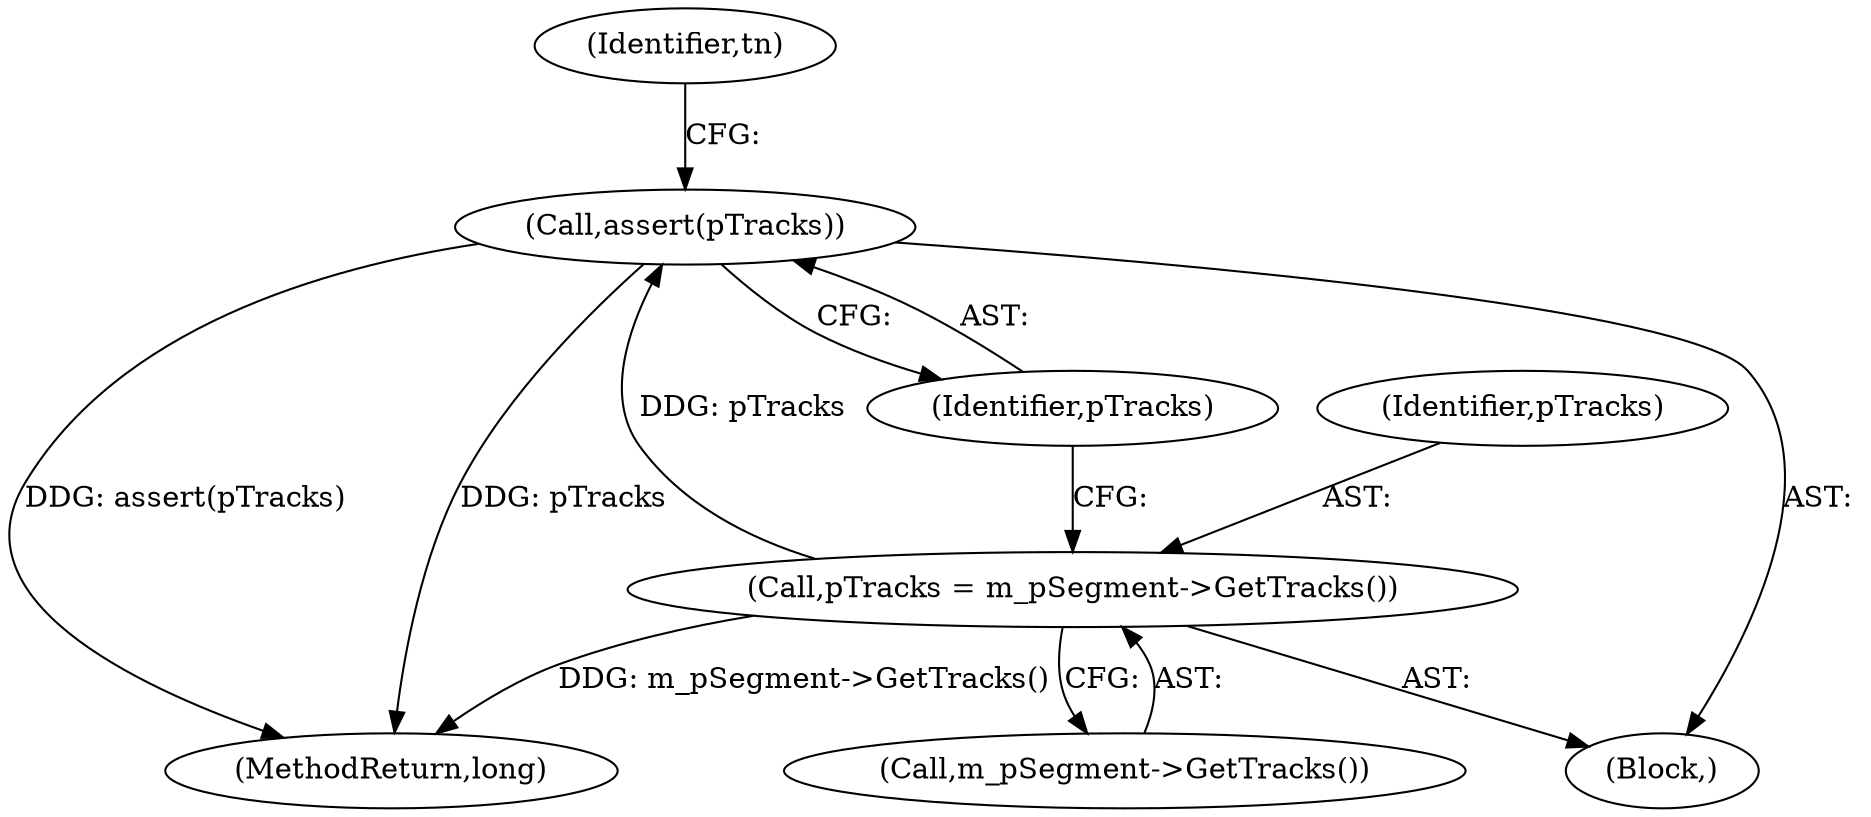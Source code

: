 digraph "0_Android_cc274e2abe8b2a6698a5c47d8aa4bb45f1f9538d_56@API" {
"1000228" [label="(Call,assert(pTracks))"];
"1000225" [label="(Call,pTracks = m_pSegment->GetTracks())"];
"1000229" [label="(Identifier,pTracks)"];
"1000226" [label="(Identifier,pTracks)"];
"1000228" [label="(Call,assert(pTracks))"];
"1000363" [label="(MethodReturn,long)"];
"1000232" [label="(Identifier,tn)"];
"1000225" [label="(Call,pTracks = m_pSegment->GetTracks())"];
"1000115" [label="(Block,)"];
"1000227" [label="(Call,m_pSegment->GetTracks())"];
"1000228" -> "1000115"  [label="AST: "];
"1000228" -> "1000229"  [label="CFG: "];
"1000229" -> "1000228"  [label="AST: "];
"1000232" -> "1000228"  [label="CFG: "];
"1000228" -> "1000363"  [label="DDG: assert(pTracks)"];
"1000228" -> "1000363"  [label="DDG: pTracks"];
"1000225" -> "1000228"  [label="DDG: pTracks"];
"1000225" -> "1000115"  [label="AST: "];
"1000225" -> "1000227"  [label="CFG: "];
"1000226" -> "1000225"  [label="AST: "];
"1000227" -> "1000225"  [label="AST: "];
"1000229" -> "1000225"  [label="CFG: "];
"1000225" -> "1000363"  [label="DDG: m_pSegment->GetTracks()"];
}
